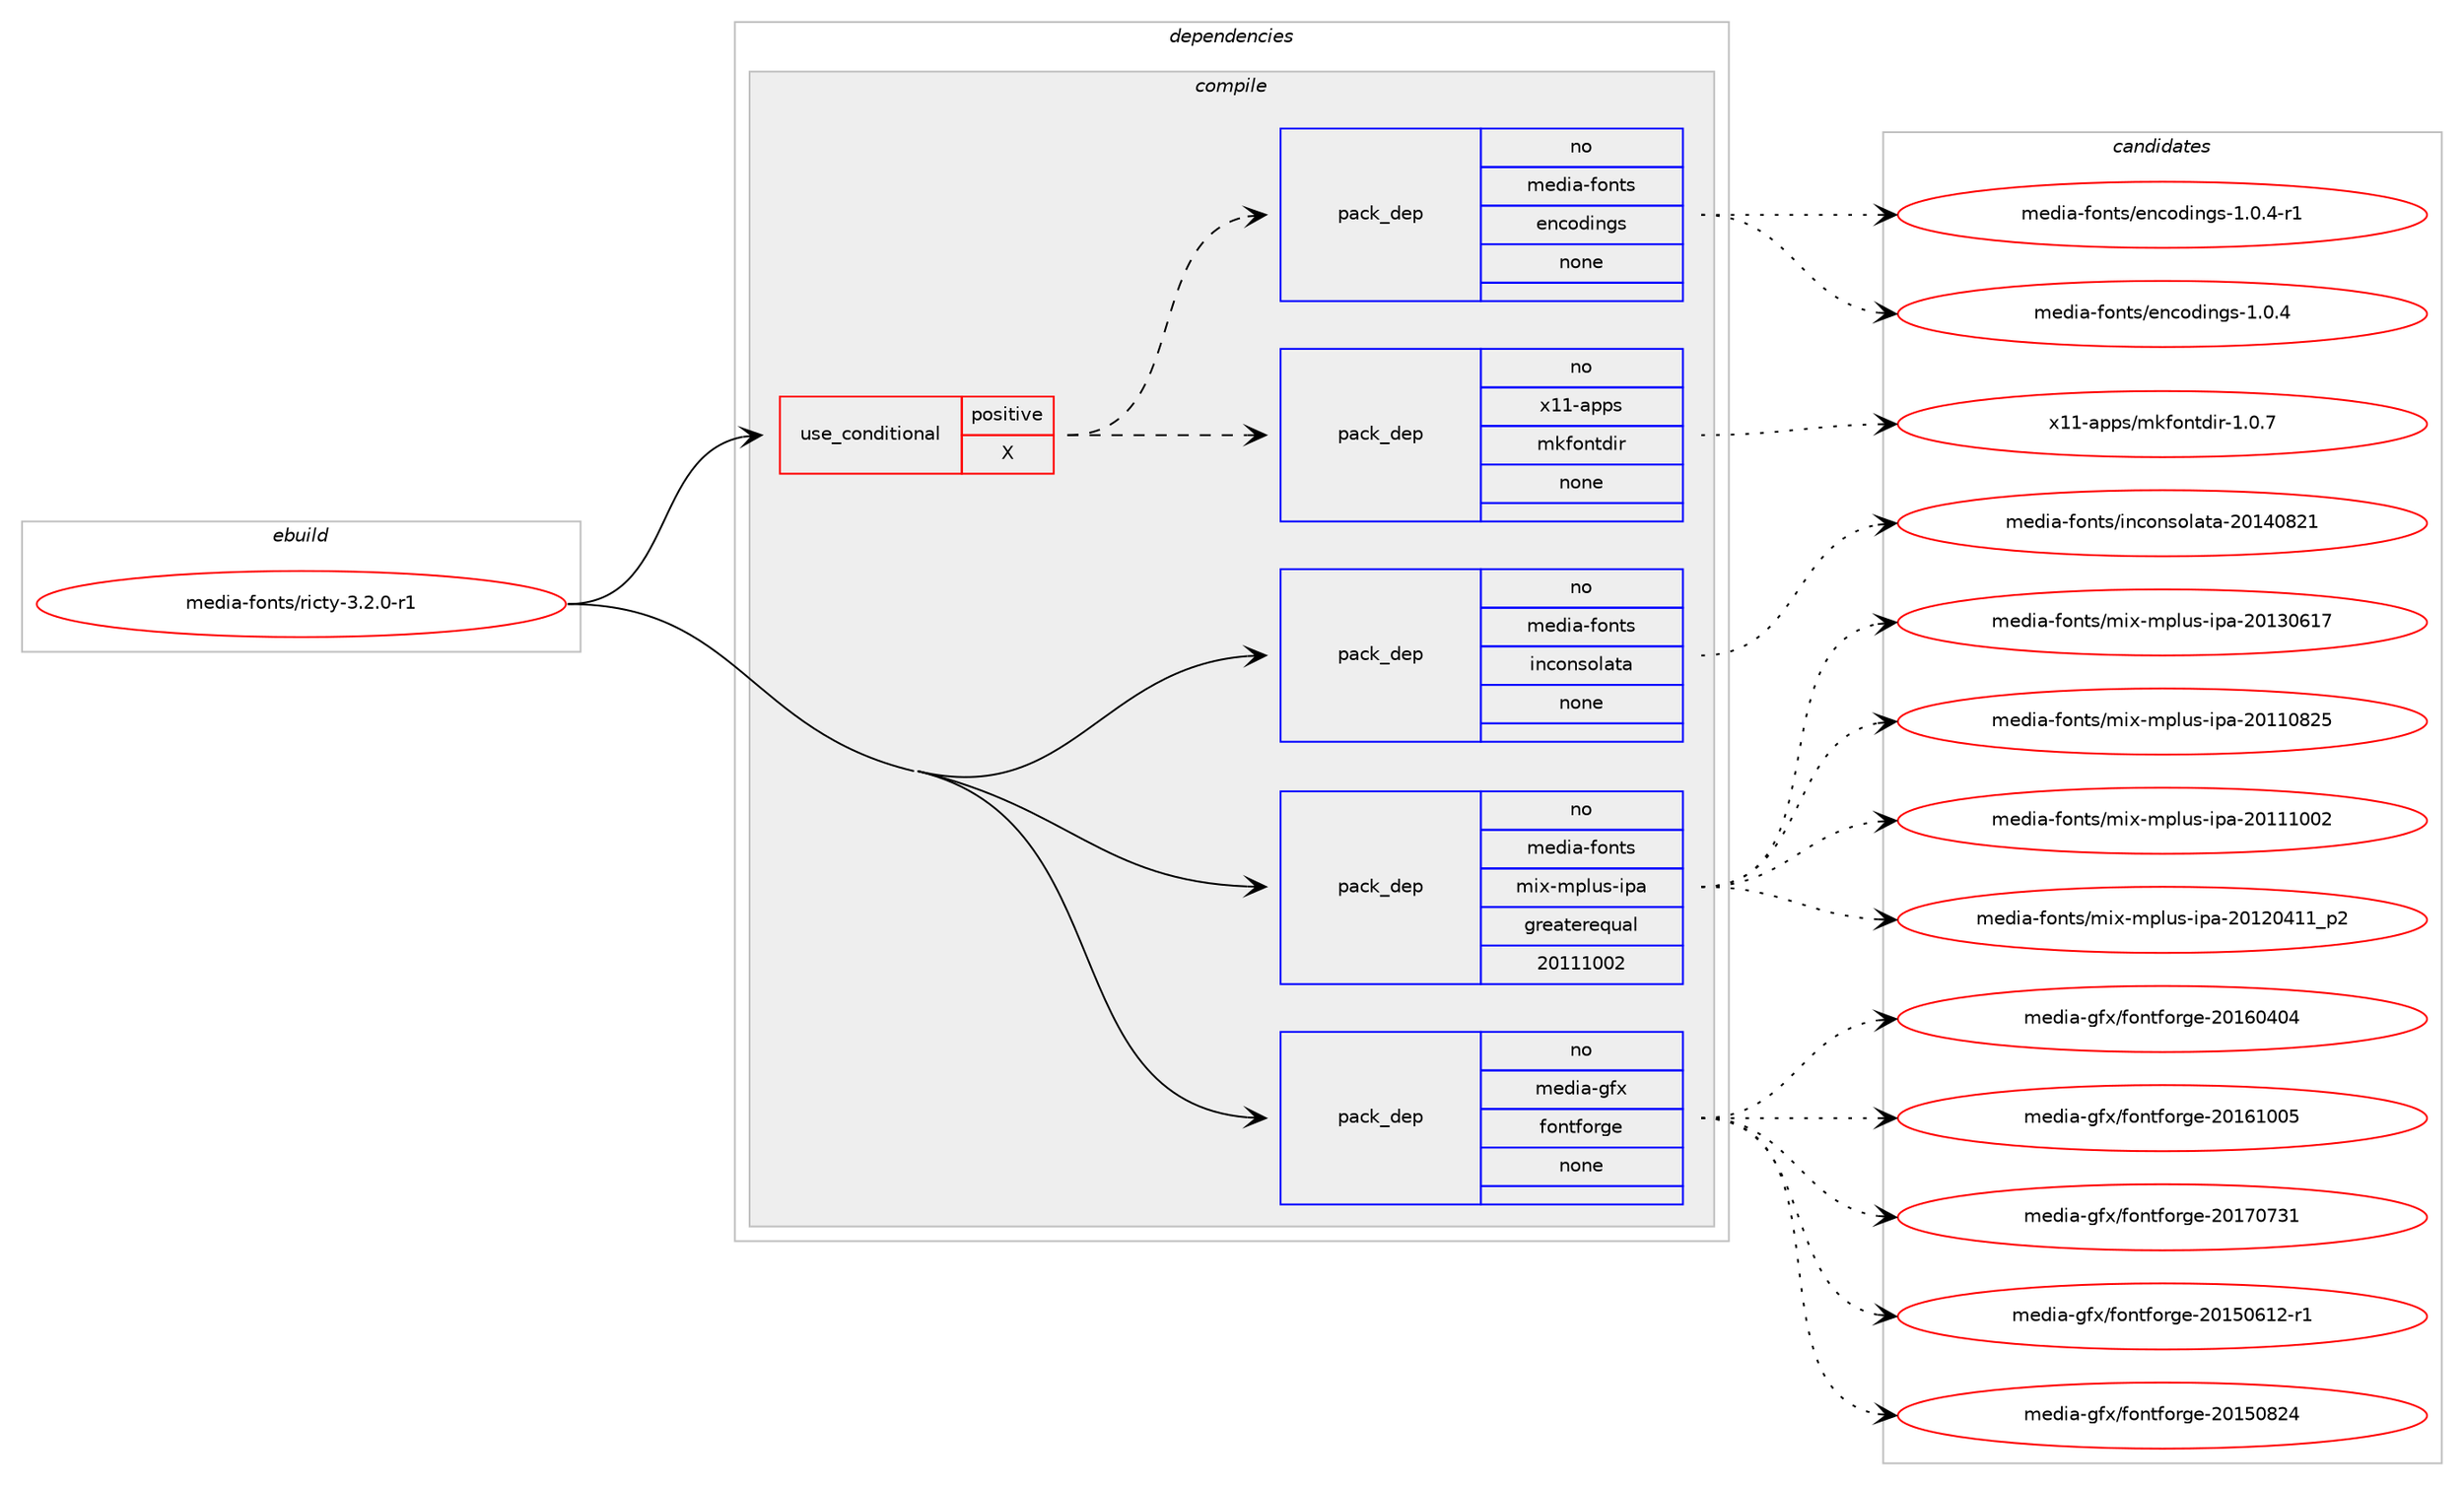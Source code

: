 digraph prolog {

# *************
# Graph options
# *************

newrank=true;
concentrate=true;
compound=true;
graph [rankdir=LR,fontname=Helvetica,fontsize=10,ranksep=1.5];#, ranksep=2.5, nodesep=0.2];
edge  [arrowhead=vee];
node  [fontname=Helvetica,fontsize=10];

# **********
# The ebuild
# **********

subgraph cluster_leftcol {
color=gray;
rank=same;
label=<<i>ebuild</i>>;
id [label="media-fonts/ricty-3.2.0-r1", color=red, width=4, href="../media-fonts/ricty-3.2.0-r1.svg"];
}

# ****************
# The dependencies
# ****************

subgraph cluster_midcol {
color=gray;
label=<<i>dependencies</i>>;
subgraph cluster_compile {
fillcolor="#eeeeee";
style=filled;
label=<<i>compile</i>>;
subgraph cond86743 {
dependency350314 [label=<<TABLE BORDER="0" CELLBORDER="1" CELLSPACING="0" CELLPADDING="4"><TR><TD ROWSPAN="3" CELLPADDING="10">use_conditional</TD></TR><TR><TD>positive</TD></TR><TR><TD>X</TD></TR></TABLE>>, shape=none, color=red];
subgraph pack258245 {
dependency350315 [label=<<TABLE BORDER="0" CELLBORDER="1" CELLSPACING="0" CELLPADDING="4" WIDTH="220"><TR><TD ROWSPAN="6" CELLPADDING="30">pack_dep</TD></TR><TR><TD WIDTH="110">no</TD></TR><TR><TD>x11-apps</TD></TR><TR><TD>mkfontdir</TD></TR><TR><TD>none</TD></TR><TR><TD></TD></TR></TABLE>>, shape=none, color=blue];
}
dependency350314:e -> dependency350315:w [weight=20,style="dashed",arrowhead="vee"];
subgraph pack258246 {
dependency350316 [label=<<TABLE BORDER="0" CELLBORDER="1" CELLSPACING="0" CELLPADDING="4" WIDTH="220"><TR><TD ROWSPAN="6" CELLPADDING="30">pack_dep</TD></TR><TR><TD WIDTH="110">no</TD></TR><TR><TD>media-fonts</TD></TR><TR><TD>encodings</TD></TR><TR><TD>none</TD></TR><TR><TD></TD></TR></TABLE>>, shape=none, color=blue];
}
dependency350314:e -> dependency350316:w [weight=20,style="dashed",arrowhead="vee"];
}
id:e -> dependency350314:w [weight=20,style="solid",arrowhead="vee"];
subgraph pack258247 {
dependency350317 [label=<<TABLE BORDER="0" CELLBORDER="1" CELLSPACING="0" CELLPADDING="4" WIDTH="220"><TR><TD ROWSPAN="6" CELLPADDING="30">pack_dep</TD></TR><TR><TD WIDTH="110">no</TD></TR><TR><TD>media-fonts</TD></TR><TR><TD>inconsolata</TD></TR><TR><TD>none</TD></TR><TR><TD></TD></TR></TABLE>>, shape=none, color=blue];
}
id:e -> dependency350317:w [weight=20,style="solid",arrowhead="vee"];
subgraph pack258248 {
dependency350318 [label=<<TABLE BORDER="0" CELLBORDER="1" CELLSPACING="0" CELLPADDING="4" WIDTH="220"><TR><TD ROWSPAN="6" CELLPADDING="30">pack_dep</TD></TR><TR><TD WIDTH="110">no</TD></TR><TR><TD>media-fonts</TD></TR><TR><TD>mix-mplus-ipa</TD></TR><TR><TD>greaterequal</TD></TR><TR><TD>20111002</TD></TR></TABLE>>, shape=none, color=blue];
}
id:e -> dependency350318:w [weight=20,style="solid",arrowhead="vee"];
subgraph pack258249 {
dependency350319 [label=<<TABLE BORDER="0" CELLBORDER="1" CELLSPACING="0" CELLPADDING="4" WIDTH="220"><TR><TD ROWSPAN="6" CELLPADDING="30">pack_dep</TD></TR><TR><TD WIDTH="110">no</TD></TR><TR><TD>media-gfx</TD></TR><TR><TD>fontforge</TD></TR><TR><TD>none</TD></TR><TR><TD></TD></TR></TABLE>>, shape=none, color=blue];
}
id:e -> dependency350319:w [weight=20,style="solid",arrowhead="vee"];
}
subgraph cluster_compileandrun {
fillcolor="#eeeeee";
style=filled;
label=<<i>compile and run</i>>;
}
subgraph cluster_run {
fillcolor="#eeeeee";
style=filled;
label=<<i>run</i>>;
}
}

# **************
# The candidates
# **************

subgraph cluster_choices {
rank=same;
color=gray;
label=<<i>candidates</i>>;

subgraph choice258245 {
color=black;
nodesep=1;
choice1204949459711211211547109107102111110116100105114454946484655 [label="x11-apps/mkfontdir-1.0.7", color=red, width=4,href="../x11-apps/mkfontdir-1.0.7.svg"];
dependency350315:e -> choice1204949459711211211547109107102111110116100105114454946484655:w [style=dotted,weight="100"];
}
subgraph choice258246 {
color=black;
nodesep=1;
choice10910110010597451021111101161154710111099111100105110103115454946484652 [label="media-fonts/encodings-1.0.4", color=red, width=4,href="../media-fonts/encodings-1.0.4.svg"];
choice109101100105974510211111011611547101110991111001051101031154549464846524511449 [label="media-fonts/encodings-1.0.4-r1", color=red, width=4,href="../media-fonts/encodings-1.0.4-r1.svg"];
dependency350316:e -> choice10910110010597451021111101161154710111099111100105110103115454946484652:w [style=dotted,weight="100"];
dependency350316:e -> choice109101100105974510211111011611547101110991111001051101031154549464846524511449:w [style=dotted,weight="100"];
}
subgraph choice258247 {
color=black;
nodesep=1;
choice109101100105974510211111011611547105110991111101151111089711697455048495248565049 [label="media-fonts/inconsolata-20140821", color=red, width=4,href="../media-fonts/inconsolata-20140821.svg"];
dependency350317:e -> choice109101100105974510211111011611547105110991111101151111089711697455048495248565049:w [style=dotted,weight="100"];
}
subgraph choice258248 {
color=black;
nodesep=1;
choice109101100105974510211111011611547109105120451091121081171154510511297455048494948565053 [label="media-fonts/mix-mplus-ipa-20110825", color=red, width=4,href="../media-fonts/mix-mplus-ipa-20110825.svg"];
choice109101100105974510211111011611547109105120451091121081171154510511297455048494949484850 [label="media-fonts/mix-mplus-ipa-20111002", color=red, width=4,href="../media-fonts/mix-mplus-ipa-20111002.svg"];
choice1091011001059745102111110116115471091051204510911210811711545105112974550484950485249499511250 [label="media-fonts/mix-mplus-ipa-20120411_p2", color=red, width=4,href="../media-fonts/mix-mplus-ipa-20120411_p2.svg"];
choice109101100105974510211111011611547109105120451091121081171154510511297455048495148544955 [label="media-fonts/mix-mplus-ipa-20130617", color=red, width=4,href="../media-fonts/mix-mplus-ipa-20130617.svg"];
dependency350318:e -> choice109101100105974510211111011611547109105120451091121081171154510511297455048494948565053:w [style=dotted,weight="100"];
dependency350318:e -> choice109101100105974510211111011611547109105120451091121081171154510511297455048494949484850:w [style=dotted,weight="100"];
dependency350318:e -> choice1091011001059745102111110116115471091051204510911210811711545105112974550484950485249499511250:w [style=dotted,weight="100"];
dependency350318:e -> choice109101100105974510211111011611547109105120451091121081171154510511297455048495148544955:w [style=dotted,weight="100"];
}
subgraph choice258249 {
color=black;
nodesep=1;
choice1091011001059745103102120471021111101161021111141031014550484953485449504511449 [label="media-gfx/fontforge-20150612-r1", color=red, width=4,href="../media-gfx/fontforge-20150612-r1.svg"];
choice109101100105974510310212047102111110116102111114103101455048495348565052 [label="media-gfx/fontforge-20150824", color=red, width=4,href="../media-gfx/fontforge-20150824.svg"];
choice109101100105974510310212047102111110116102111114103101455048495448524852 [label="media-gfx/fontforge-20160404", color=red, width=4,href="../media-gfx/fontforge-20160404.svg"];
choice109101100105974510310212047102111110116102111114103101455048495449484853 [label="media-gfx/fontforge-20161005", color=red, width=4,href="../media-gfx/fontforge-20161005.svg"];
choice109101100105974510310212047102111110116102111114103101455048495548555149 [label="media-gfx/fontforge-20170731", color=red, width=4,href="../media-gfx/fontforge-20170731.svg"];
dependency350319:e -> choice1091011001059745103102120471021111101161021111141031014550484953485449504511449:w [style=dotted,weight="100"];
dependency350319:e -> choice109101100105974510310212047102111110116102111114103101455048495348565052:w [style=dotted,weight="100"];
dependency350319:e -> choice109101100105974510310212047102111110116102111114103101455048495448524852:w [style=dotted,weight="100"];
dependency350319:e -> choice109101100105974510310212047102111110116102111114103101455048495449484853:w [style=dotted,weight="100"];
dependency350319:e -> choice109101100105974510310212047102111110116102111114103101455048495548555149:w [style=dotted,weight="100"];
}
}

}
